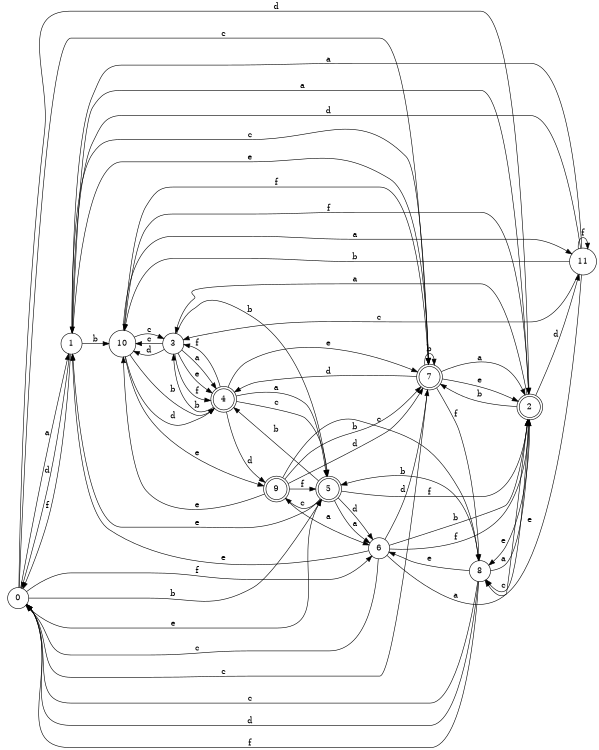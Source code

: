 digraph n10_10 {
__start0 [label="" shape="none"];

rankdir=LR;
size="8,5";

s0 [style="filled", color="black", fillcolor="white" shape="circle", label="0"];
s1 [style="filled", color="black", fillcolor="white" shape="circle", label="1"];
s2 [style="rounded,filled", color="black", fillcolor="white" shape="doublecircle", label="2"];
s3 [style="filled", color="black", fillcolor="white" shape="circle", label="3"];
s4 [style="rounded,filled", color="black", fillcolor="white" shape="doublecircle", label="4"];
s5 [style="rounded,filled", color="black", fillcolor="white" shape="doublecircle", label="5"];
s6 [style="filled", color="black", fillcolor="white" shape="circle", label="6"];
s7 [style="rounded,filled", color="black", fillcolor="white" shape="doublecircle", label="7"];
s8 [style="filled", color="black", fillcolor="white" shape="circle", label="8"];
s9 [style="rounded,filled", color="black", fillcolor="white" shape="doublecircle", label="9"];
s10 [style="filled", color="black", fillcolor="white" shape="circle", label="10"];
s11 [style="filled", color="black", fillcolor="white" shape="circle", label="11"];
s0 -> s1 [label="a"];
s0 -> s5 [label="b"];
s0 -> s7 [label="c"];
s0 -> s2 [label="d"];
s0 -> s5 [label="e"];
s0 -> s6 [label="f"];
s1 -> s2 [label="a"];
s1 -> s10 [label="b"];
s1 -> s7 [label="c"];
s1 -> s0 [label="d"];
s1 -> s7 [label="e"];
s1 -> s0 [label="f"];
s2 -> s3 [label="a"];
s2 -> s7 [label="b"];
s2 -> s8 [label="c"];
s2 -> s11 [label="d"];
s2 -> s8 [label="e"];
s2 -> s10 [label="f"];
s3 -> s4 [label="a"];
s3 -> s5 [label="b"];
s3 -> s10 [label="c"];
s3 -> s10 [label="d"];
s3 -> s4 [label="e"];
s3 -> s4 [label="f"];
s4 -> s5 [label="a"];
s4 -> s3 [label="b"];
s4 -> s5 [label="c"];
s4 -> s9 [label="d"];
s4 -> s7 [label="e"];
s4 -> s3 [label="f"];
s5 -> s6 [label="a"];
s5 -> s4 [label="b"];
s5 -> s9 [label="c"];
s5 -> s6 [label="d"];
s5 -> s1 [label="e"];
s5 -> s2 [label="f"];
s6 -> s2 [label="a"];
s6 -> s2 [label="b"];
s6 -> s0 [label="c"];
s6 -> s7 [label="d"];
s6 -> s1 [label="e"];
s6 -> s2 [label="f"];
s7 -> s2 [label="a"];
s7 -> s7 [label="b"];
s7 -> s0 [label="c"];
s7 -> s4 [label="d"];
s7 -> s2 [label="e"];
s7 -> s8 [label="f"];
s8 -> s2 [label="a"];
s8 -> s5 [label="b"];
s8 -> s0 [label="c"];
s8 -> s0 [label="d"];
s8 -> s6 [label="e"];
s8 -> s0 [label="f"];
s9 -> s6 [label="a"];
s9 -> s7 [label="b"];
s9 -> s8 [label="c"];
s9 -> s7 [label="d"];
s9 -> s10 [label="e"];
s9 -> s5 [label="f"];
s10 -> s11 [label="a"];
s10 -> s4 [label="b"];
s10 -> s3 [label="c"];
s10 -> s4 [label="d"];
s10 -> s9 [label="e"];
s10 -> s7 [label="f"];
s11 -> s1 [label="a"];
s11 -> s10 [label="b"];
s11 -> s3 [label="c"];
s11 -> s1 [label="d"];
s11 -> s8 [label="e"];
s11 -> s11 [label="f"];

}